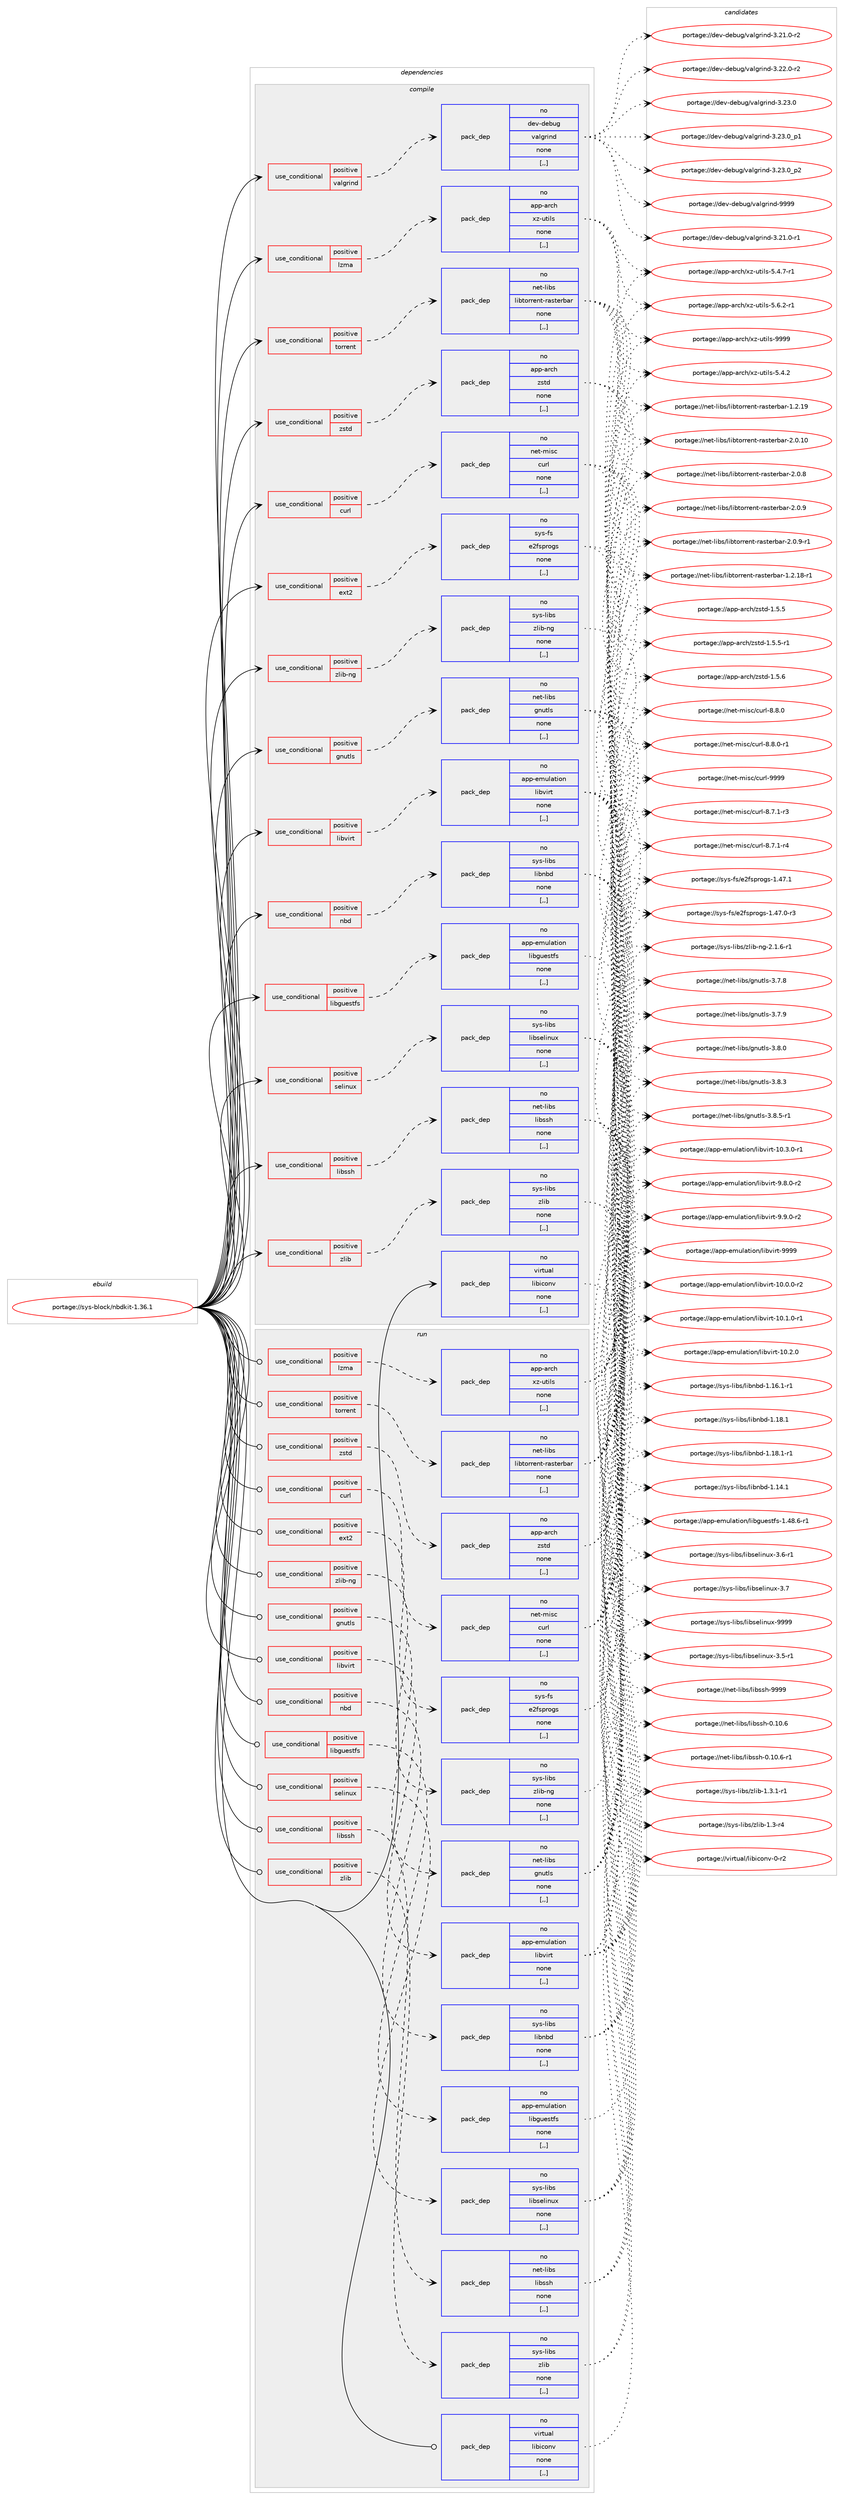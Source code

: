 digraph prolog {

# *************
# Graph options
# *************

newrank=true;
concentrate=true;
compound=true;
graph [rankdir=LR,fontname=Helvetica,fontsize=10,ranksep=1.5];#, ranksep=2.5, nodesep=0.2];
edge  [arrowhead=vee];
node  [fontname=Helvetica,fontsize=10];

# **********
# The ebuild
# **********

subgraph cluster_leftcol {
color=gray;
rank=same;
label=<<i>ebuild</i>>;
id [label="portage://sys-block/nbdkit-1.36.1", color=red, width=4, href="../sys-block/nbdkit-1.36.1.svg"];
}

# ****************
# The dependencies
# ****************

subgraph cluster_midcol {
color=gray;
label=<<i>dependencies</i>>;
subgraph cluster_compile {
fillcolor="#eeeeee";
style=filled;
label=<<i>compile</i>>;
subgraph cond111016 {
dependency418530 [label=<<TABLE BORDER="0" CELLBORDER="1" CELLSPACING="0" CELLPADDING="4"><TR><TD ROWSPAN="3" CELLPADDING="10">use_conditional</TD></TR><TR><TD>positive</TD></TR><TR><TD>curl</TD></TR></TABLE>>, shape=none, color=red];
subgraph pack304645 {
dependency418531 [label=<<TABLE BORDER="0" CELLBORDER="1" CELLSPACING="0" CELLPADDING="4" WIDTH="220"><TR><TD ROWSPAN="6" CELLPADDING="30">pack_dep</TD></TR><TR><TD WIDTH="110">no</TD></TR><TR><TD>net-misc</TD></TR><TR><TD>curl</TD></TR><TR><TD>none</TD></TR><TR><TD>[,,]</TD></TR></TABLE>>, shape=none, color=blue];
}
dependency418530:e -> dependency418531:w [weight=20,style="dashed",arrowhead="vee"];
}
id:e -> dependency418530:w [weight=20,style="solid",arrowhead="vee"];
subgraph cond111017 {
dependency418532 [label=<<TABLE BORDER="0" CELLBORDER="1" CELLSPACING="0" CELLPADDING="4"><TR><TD ROWSPAN="3" CELLPADDING="10">use_conditional</TD></TR><TR><TD>positive</TD></TR><TR><TD>ext2</TD></TR></TABLE>>, shape=none, color=red];
subgraph pack304646 {
dependency418533 [label=<<TABLE BORDER="0" CELLBORDER="1" CELLSPACING="0" CELLPADDING="4" WIDTH="220"><TR><TD ROWSPAN="6" CELLPADDING="30">pack_dep</TD></TR><TR><TD WIDTH="110">no</TD></TR><TR><TD>sys-fs</TD></TR><TR><TD>e2fsprogs</TD></TR><TR><TD>none</TD></TR><TR><TD>[,,]</TD></TR></TABLE>>, shape=none, color=blue];
}
dependency418532:e -> dependency418533:w [weight=20,style="dashed",arrowhead="vee"];
}
id:e -> dependency418532:w [weight=20,style="solid",arrowhead="vee"];
subgraph cond111018 {
dependency418534 [label=<<TABLE BORDER="0" CELLBORDER="1" CELLSPACING="0" CELLPADDING="4"><TR><TD ROWSPAN="3" CELLPADDING="10">use_conditional</TD></TR><TR><TD>positive</TD></TR><TR><TD>gnutls</TD></TR></TABLE>>, shape=none, color=red];
subgraph pack304647 {
dependency418535 [label=<<TABLE BORDER="0" CELLBORDER="1" CELLSPACING="0" CELLPADDING="4" WIDTH="220"><TR><TD ROWSPAN="6" CELLPADDING="30">pack_dep</TD></TR><TR><TD WIDTH="110">no</TD></TR><TR><TD>net-libs</TD></TR><TR><TD>gnutls</TD></TR><TR><TD>none</TD></TR><TR><TD>[,,]</TD></TR></TABLE>>, shape=none, color=blue];
}
dependency418534:e -> dependency418535:w [weight=20,style="dashed",arrowhead="vee"];
}
id:e -> dependency418534:w [weight=20,style="solid",arrowhead="vee"];
subgraph cond111019 {
dependency418536 [label=<<TABLE BORDER="0" CELLBORDER="1" CELLSPACING="0" CELLPADDING="4"><TR><TD ROWSPAN="3" CELLPADDING="10">use_conditional</TD></TR><TR><TD>positive</TD></TR><TR><TD>libguestfs</TD></TR></TABLE>>, shape=none, color=red];
subgraph pack304648 {
dependency418537 [label=<<TABLE BORDER="0" CELLBORDER="1" CELLSPACING="0" CELLPADDING="4" WIDTH="220"><TR><TD ROWSPAN="6" CELLPADDING="30">pack_dep</TD></TR><TR><TD WIDTH="110">no</TD></TR><TR><TD>app-emulation</TD></TR><TR><TD>libguestfs</TD></TR><TR><TD>none</TD></TR><TR><TD>[,,]</TD></TR></TABLE>>, shape=none, color=blue];
}
dependency418536:e -> dependency418537:w [weight=20,style="dashed",arrowhead="vee"];
}
id:e -> dependency418536:w [weight=20,style="solid",arrowhead="vee"];
subgraph cond111020 {
dependency418538 [label=<<TABLE BORDER="0" CELLBORDER="1" CELLSPACING="0" CELLPADDING="4"><TR><TD ROWSPAN="3" CELLPADDING="10">use_conditional</TD></TR><TR><TD>positive</TD></TR><TR><TD>libssh</TD></TR></TABLE>>, shape=none, color=red];
subgraph pack304649 {
dependency418539 [label=<<TABLE BORDER="0" CELLBORDER="1" CELLSPACING="0" CELLPADDING="4" WIDTH="220"><TR><TD ROWSPAN="6" CELLPADDING="30">pack_dep</TD></TR><TR><TD WIDTH="110">no</TD></TR><TR><TD>net-libs</TD></TR><TR><TD>libssh</TD></TR><TR><TD>none</TD></TR><TR><TD>[,,]</TD></TR></TABLE>>, shape=none, color=blue];
}
dependency418538:e -> dependency418539:w [weight=20,style="dashed",arrowhead="vee"];
}
id:e -> dependency418538:w [weight=20,style="solid",arrowhead="vee"];
subgraph cond111021 {
dependency418540 [label=<<TABLE BORDER="0" CELLBORDER="1" CELLSPACING="0" CELLPADDING="4"><TR><TD ROWSPAN="3" CELLPADDING="10">use_conditional</TD></TR><TR><TD>positive</TD></TR><TR><TD>libvirt</TD></TR></TABLE>>, shape=none, color=red];
subgraph pack304650 {
dependency418541 [label=<<TABLE BORDER="0" CELLBORDER="1" CELLSPACING="0" CELLPADDING="4" WIDTH="220"><TR><TD ROWSPAN="6" CELLPADDING="30">pack_dep</TD></TR><TR><TD WIDTH="110">no</TD></TR><TR><TD>app-emulation</TD></TR><TR><TD>libvirt</TD></TR><TR><TD>none</TD></TR><TR><TD>[,,]</TD></TR></TABLE>>, shape=none, color=blue];
}
dependency418540:e -> dependency418541:w [weight=20,style="dashed",arrowhead="vee"];
}
id:e -> dependency418540:w [weight=20,style="solid",arrowhead="vee"];
subgraph cond111022 {
dependency418542 [label=<<TABLE BORDER="0" CELLBORDER="1" CELLSPACING="0" CELLPADDING="4"><TR><TD ROWSPAN="3" CELLPADDING="10">use_conditional</TD></TR><TR><TD>positive</TD></TR><TR><TD>lzma</TD></TR></TABLE>>, shape=none, color=red];
subgraph pack304651 {
dependency418543 [label=<<TABLE BORDER="0" CELLBORDER="1" CELLSPACING="0" CELLPADDING="4" WIDTH="220"><TR><TD ROWSPAN="6" CELLPADDING="30">pack_dep</TD></TR><TR><TD WIDTH="110">no</TD></TR><TR><TD>app-arch</TD></TR><TR><TD>xz-utils</TD></TR><TR><TD>none</TD></TR><TR><TD>[,,]</TD></TR></TABLE>>, shape=none, color=blue];
}
dependency418542:e -> dependency418543:w [weight=20,style="dashed",arrowhead="vee"];
}
id:e -> dependency418542:w [weight=20,style="solid",arrowhead="vee"];
subgraph cond111023 {
dependency418544 [label=<<TABLE BORDER="0" CELLBORDER="1" CELLSPACING="0" CELLPADDING="4"><TR><TD ROWSPAN="3" CELLPADDING="10">use_conditional</TD></TR><TR><TD>positive</TD></TR><TR><TD>nbd</TD></TR></TABLE>>, shape=none, color=red];
subgraph pack304652 {
dependency418545 [label=<<TABLE BORDER="0" CELLBORDER="1" CELLSPACING="0" CELLPADDING="4" WIDTH="220"><TR><TD ROWSPAN="6" CELLPADDING="30">pack_dep</TD></TR><TR><TD WIDTH="110">no</TD></TR><TR><TD>sys-libs</TD></TR><TR><TD>libnbd</TD></TR><TR><TD>none</TD></TR><TR><TD>[,,]</TD></TR></TABLE>>, shape=none, color=blue];
}
dependency418544:e -> dependency418545:w [weight=20,style="dashed",arrowhead="vee"];
}
id:e -> dependency418544:w [weight=20,style="solid",arrowhead="vee"];
subgraph cond111024 {
dependency418546 [label=<<TABLE BORDER="0" CELLBORDER="1" CELLSPACING="0" CELLPADDING="4"><TR><TD ROWSPAN="3" CELLPADDING="10">use_conditional</TD></TR><TR><TD>positive</TD></TR><TR><TD>selinux</TD></TR></TABLE>>, shape=none, color=red];
subgraph pack304653 {
dependency418547 [label=<<TABLE BORDER="0" CELLBORDER="1" CELLSPACING="0" CELLPADDING="4" WIDTH="220"><TR><TD ROWSPAN="6" CELLPADDING="30">pack_dep</TD></TR><TR><TD WIDTH="110">no</TD></TR><TR><TD>sys-libs</TD></TR><TR><TD>libselinux</TD></TR><TR><TD>none</TD></TR><TR><TD>[,,]</TD></TR></TABLE>>, shape=none, color=blue];
}
dependency418546:e -> dependency418547:w [weight=20,style="dashed",arrowhead="vee"];
}
id:e -> dependency418546:w [weight=20,style="solid",arrowhead="vee"];
subgraph cond111025 {
dependency418548 [label=<<TABLE BORDER="0" CELLBORDER="1" CELLSPACING="0" CELLPADDING="4"><TR><TD ROWSPAN="3" CELLPADDING="10">use_conditional</TD></TR><TR><TD>positive</TD></TR><TR><TD>torrent</TD></TR></TABLE>>, shape=none, color=red];
subgraph pack304654 {
dependency418549 [label=<<TABLE BORDER="0" CELLBORDER="1" CELLSPACING="0" CELLPADDING="4" WIDTH="220"><TR><TD ROWSPAN="6" CELLPADDING="30">pack_dep</TD></TR><TR><TD WIDTH="110">no</TD></TR><TR><TD>net-libs</TD></TR><TR><TD>libtorrent-rasterbar</TD></TR><TR><TD>none</TD></TR><TR><TD>[,,]</TD></TR></TABLE>>, shape=none, color=blue];
}
dependency418548:e -> dependency418549:w [weight=20,style="dashed",arrowhead="vee"];
}
id:e -> dependency418548:w [weight=20,style="solid",arrowhead="vee"];
subgraph cond111026 {
dependency418550 [label=<<TABLE BORDER="0" CELLBORDER="1" CELLSPACING="0" CELLPADDING="4"><TR><TD ROWSPAN="3" CELLPADDING="10">use_conditional</TD></TR><TR><TD>positive</TD></TR><TR><TD>valgrind</TD></TR></TABLE>>, shape=none, color=red];
subgraph pack304655 {
dependency418551 [label=<<TABLE BORDER="0" CELLBORDER="1" CELLSPACING="0" CELLPADDING="4" WIDTH="220"><TR><TD ROWSPAN="6" CELLPADDING="30">pack_dep</TD></TR><TR><TD WIDTH="110">no</TD></TR><TR><TD>dev-debug</TD></TR><TR><TD>valgrind</TD></TR><TR><TD>none</TD></TR><TR><TD>[,,]</TD></TR></TABLE>>, shape=none, color=blue];
}
dependency418550:e -> dependency418551:w [weight=20,style="dashed",arrowhead="vee"];
}
id:e -> dependency418550:w [weight=20,style="solid",arrowhead="vee"];
subgraph cond111027 {
dependency418552 [label=<<TABLE BORDER="0" CELLBORDER="1" CELLSPACING="0" CELLPADDING="4"><TR><TD ROWSPAN="3" CELLPADDING="10">use_conditional</TD></TR><TR><TD>positive</TD></TR><TR><TD>zlib</TD></TR></TABLE>>, shape=none, color=red];
subgraph pack304656 {
dependency418553 [label=<<TABLE BORDER="0" CELLBORDER="1" CELLSPACING="0" CELLPADDING="4" WIDTH="220"><TR><TD ROWSPAN="6" CELLPADDING="30">pack_dep</TD></TR><TR><TD WIDTH="110">no</TD></TR><TR><TD>sys-libs</TD></TR><TR><TD>zlib</TD></TR><TR><TD>none</TD></TR><TR><TD>[,,]</TD></TR></TABLE>>, shape=none, color=blue];
}
dependency418552:e -> dependency418553:w [weight=20,style="dashed",arrowhead="vee"];
}
id:e -> dependency418552:w [weight=20,style="solid",arrowhead="vee"];
subgraph cond111028 {
dependency418554 [label=<<TABLE BORDER="0" CELLBORDER="1" CELLSPACING="0" CELLPADDING="4"><TR><TD ROWSPAN="3" CELLPADDING="10">use_conditional</TD></TR><TR><TD>positive</TD></TR><TR><TD>zlib-ng</TD></TR></TABLE>>, shape=none, color=red];
subgraph pack304657 {
dependency418555 [label=<<TABLE BORDER="0" CELLBORDER="1" CELLSPACING="0" CELLPADDING="4" WIDTH="220"><TR><TD ROWSPAN="6" CELLPADDING="30">pack_dep</TD></TR><TR><TD WIDTH="110">no</TD></TR><TR><TD>sys-libs</TD></TR><TR><TD>zlib-ng</TD></TR><TR><TD>none</TD></TR><TR><TD>[,,]</TD></TR></TABLE>>, shape=none, color=blue];
}
dependency418554:e -> dependency418555:w [weight=20,style="dashed",arrowhead="vee"];
}
id:e -> dependency418554:w [weight=20,style="solid",arrowhead="vee"];
subgraph cond111029 {
dependency418556 [label=<<TABLE BORDER="0" CELLBORDER="1" CELLSPACING="0" CELLPADDING="4"><TR><TD ROWSPAN="3" CELLPADDING="10">use_conditional</TD></TR><TR><TD>positive</TD></TR><TR><TD>zstd</TD></TR></TABLE>>, shape=none, color=red];
subgraph pack304658 {
dependency418557 [label=<<TABLE BORDER="0" CELLBORDER="1" CELLSPACING="0" CELLPADDING="4" WIDTH="220"><TR><TD ROWSPAN="6" CELLPADDING="30">pack_dep</TD></TR><TR><TD WIDTH="110">no</TD></TR><TR><TD>app-arch</TD></TR><TR><TD>zstd</TD></TR><TR><TD>none</TD></TR><TR><TD>[,,]</TD></TR></TABLE>>, shape=none, color=blue];
}
dependency418556:e -> dependency418557:w [weight=20,style="dashed",arrowhead="vee"];
}
id:e -> dependency418556:w [weight=20,style="solid",arrowhead="vee"];
subgraph pack304659 {
dependency418558 [label=<<TABLE BORDER="0" CELLBORDER="1" CELLSPACING="0" CELLPADDING="4" WIDTH="220"><TR><TD ROWSPAN="6" CELLPADDING="30">pack_dep</TD></TR><TR><TD WIDTH="110">no</TD></TR><TR><TD>virtual</TD></TR><TR><TD>libiconv</TD></TR><TR><TD>none</TD></TR><TR><TD>[,,]</TD></TR></TABLE>>, shape=none, color=blue];
}
id:e -> dependency418558:w [weight=20,style="solid",arrowhead="vee"];
}
subgraph cluster_compileandrun {
fillcolor="#eeeeee";
style=filled;
label=<<i>compile and run</i>>;
}
subgraph cluster_run {
fillcolor="#eeeeee";
style=filled;
label=<<i>run</i>>;
subgraph cond111030 {
dependency418559 [label=<<TABLE BORDER="0" CELLBORDER="1" CELLSPACING="0" CELLPADDING="4"><TR><TD ROWSPAN="3" CELLPADDING="10">use_conditional</TD></TR><TR><TD>positive</TD></TR><TR><TD>curl</TD></TR></TABLE>>, shape=none, color=red];
subgraph pack304660 {
dependency418560 [label=<<TABLE BORDER="0" CELLBORDER="1" CELLSPACING="0" CELLPADDING="4" WIDTH="220"><TR><TD ROWSPAN="6" CELLPADDING="30">pack_dep</TD></TR><TR><TD WIDTH="110">no</TD></TR><TR><TD>net-misc</TD></TR><TR><TD>curl</TD></TR><TR><TD>none</TD></TR><TR><TD>[,,]</TD></TR></TABLE>>, shape=none, color=blue];
}
dependency418559:e -> dependency418560:w [weight=20,style="dashed",arrowhead="vee"];
}
id:e -> dependency418559:w [weight=20,style="solid",arrowhead="odot"];
subgraph cond111031 {
dependency418561 [label=<<TABLE BORDER="0" CELLBORDER="1" CELLSPACING="0" CELLPADDING="4"><TR><TD ROWSPAN="3" CELLPADDING="10">use_conditional</TD></TR><TR><TD>positive</TD></TR><TR><TD>ext2</TD></TR></TABLE>>, shape=none, color=red];
subgraph pack304661 {
dependency418562 [label=<<TABLE BORDER="0" CELLBORDER="1" CELLSPACING="0" CELLPADDING="4" WIDTH="220"><TR><TD ROWSPAN="6" CELLPADDING="30">pack_dep</TD></TR><TR><TD WIDTH="110">no</TD></TR><TR><TD>sys-fs</TD></TR><TR><TD>e2fsprogs</TD></TR><TR><TD>none</TD></TR><TR><TD>[,,]</TD></TR></TABLE>>, shape=none, color=blue];
}
dependency418561:e -> dependency418562:w [weight=20,style="dashed",arrowhead="vee"];
}
id:e -> dependency418561:w [weight=20,style="solid",arrowhead="odot"];
subgraph cond111032 {
dependency418563 [label=<<TABLE BORDER="0" CELLBORDER="1" CELLSPACING="0" CELLPADDING="4"><TR><TD ROWSPAN="3" CELLPADDING="10">use_conditional</TD></TR><TR><TD>positive</TD></TR><TR><TD>gnutls</TD></TR></TABLE>>, shape=none, color=red];
subgraph pack304662 {
dependency418564 [label=<<TABLE BORDER="0" CELLBORDER="1" CELLSPACING="0" CELLPADDING="4" WIDTH="220"><TR><TD ROWSPAN="6" CELLPADDING="30">pack_dep</TD></TR><TR><TD WIDTH="110">no</TD></TR><TR><TD>net-libs</TD></TR><TR><TD>gnutls</TD></TR><TR><TD>none</TD></TR><TR><TD>[,,]</TD></TR></TABLE>>, shape=none, color=blue];
}
dependency418563:e -> dependency418564:w [weight=20,style="dashed",arrowhead="vee"];
}
id:e -> dependency418563:w [weight=20,style="solid",arrowhead="odot"];
subgraph cond111033 {
dependency418565 [label=<<TABLE BORDER="0" CELLBORDER="1" CELLSPACING="0" CELLPADDING="4"><TR><TD ROWSPAN="3" CELLPADDING="10">use_conditional</TD></TR><TR><TD>positive</TD></TR><TR><TD>libguestfs</TD></TR></TABLE>>, shape=none, color=red];
subgraph pack304663 {
dependency418566 [label=<<TABLE BORDER="0" CELLBORDER="1" CELLSPACING="0" CELLPADDING="4" WIDTH="220"><TR><TD ROWSPAN="6" CELLPADDING="30">pack_dep</TD></TR><TR><TD WIDTH="110">no</TD></TR><TR><TD>app-emulation</TD></TR><TR><TD>libguestfs</TD></TR><TR><TD>none</TD></TR><TR><TD>[,,]</TD></TR></TABLE>>, shape=none, color=blue];
}
dependency418565:e -> dependency418566:w [weight=20,style="dashed",arrowhead="vee"];
}
id:e -> dependency418565:w [weight=20,style="solid",arrowhead="odot"];
subgraph cond111034 {
dependency418567 [label=<<TABLE BORDER="0" CELLBORDER="1" CELLSPACING="0" CELLPADDING="4"><TR><TD ROWSPAN="3" CELLPADDING="10">use_conditional</TD></TR><TR><TD>positive</TD></TR><TR><TD>libssh</TD></TR></TABLE>>, shape=none, color=red];
subgraph pack304664 {
dependency418568 [label=<<TABLE BORDER="0" CELLBORDER="1" CELLSPACING="0" CELLPADDING="4" WIDTH="220"><TR><TD ROWSPAN="6" CELLPADDING="30">pack_dep</TD></TR><TR><TD WIDTH="110">no</TD></TR><TR><TD>net-libs</TD></TR><TR><TD>libssh</TD></TR><TR><TD>none</TD></TR><TR><TD>[,,]</TD></TR></TABLE>>, shape=none, color=blue];
}
dependency418567:e -> dependency418568:w [weight=20,style="dashed",arrowhead="vee"];
}
id:e -> dependency418567:w [weight=20,style="solid",arrowhead="odot"];
subgraph cond111035 {
dependency418569 [label=<<TABLE BORDER="0" CELLBORDER="1" CELLSPACING="0" CELLPADDING="4"><TR><TD ROWSPAN="3" CELLPADDING="10">use_conditional</TD></TR><TR><TD>positive</TD></TR><TR><TD>libvirt</TD></TR></TABLE>>, shape=none, color=red];
subgraph pack304665 {
dependency418570 [label=<<TABLE BORDER="0" CELLBORDER="1" CELLSPACING="0" CELLPADDING="4" WIDTH="220"><TR><TD ROWSPAN="6" CELLPADDING="30">pack_dep</TD></TR><TR><TD WIDTH="110">no</TD></TR><TR><TD>app-emulation</TD></TR><TR><TD>libvirt</TD></TR><TR><TD>none</TD></TR><TR><TD>[,,]</TD></TR></TABLE>>, shape=none, color=blue];
}
dependency418569:e -> dependency418570:w [weight=20,style="dashed",arrowhead="vee"];
}
id:e -> dependency418569:w [weight=20,style="solid",arrowhead="odot"];
subgraph cond111036 {
dependency418571 [label=<<TABLE BORDER="0" CELLBORDER="1" CELLSPACING="0" CELLPADDING="4"><TR><TD ROWSPAN="3" CELLPADDING="10">use_conditional</TD></TR><TR><TD>positive</TD></TR><TR><TD>lzma</TD></TR></TABLE>>, shape=none, color=red];
subgraph pack304666 {
dependency418572 [label=<<TABLE BORDER="0" CELLBORDER="1" CELLSPACING="0" CELLPADDING="4" WIDTH="220"><TR><TD ROWSPAN="6" CELLPADDING="30">pack_dep</TD></TR><TR><TD WIDTH="110">no</TD></TR><TR><TD>app-arch</TD></TR><TR><TD>xz-utils</TD></TR><TR><TD>none</TD></TR><TR><TD>[,,]</TD></TR></TABLE>>, shape=none, color=blue];
}
dependency418571:e -> dependency418572:w [weight=20,style="dashed",arrowhead="vee"];
}
id:e -> dependency418571:w [weight=20,style="solid",arrowhead="odot"];
subgraph cond111037 {
dependency418573 [label=<<TABLE BORDER="0" CELLBORDER="1" CELLSPACING="0" CELLPADDING="4"><TR><TD ROWSPAN="3" CELLPADDING="10">use_conditional</TD></TR><TR><TD>positive</TD></TR><TR><TD>nbd</TD></TR></TABLE>>, shape=none, color=red];
subgraph pack304667 {
dependency418574 [label=<<TABLE BORDER="0" CELLBORDER="1" CELLSPACING="0" CELLPADDING="4" WIDTH="220"><TR><TD ROWSPAN="6" CELLPADDING="30">pack_dep</TD></TR><TR><TD WIDTH="110">no</TD></TR><TR><TD>sys-libs</TD></TR><TR><TD>libnbd</TD></TR><TR><TD>none</TD></TR><TR><TD>[,,]</TD></TR></TABLE>>, shape=none, color=blue];
}
dependency418573:e -> dependency418574:w [weight=20,style="dashed",arrowhead="vee"];
}
id:e -> dependency418573:w [weight=20,style="solid",arrowhead="odot"];
subgraph cond111038 {
dependency418575 [label=<<TABLE BORDER="0" CELLBORDER="1" CELLSPACING="0" CELLPADDING="4"><TR><TD ROWSPAN="3" CELLPADDING="10">use_conditional</TD></TR><TR><TD>positive</TD></TR><TR><TD>selinux</TD></TR></TABLE>>, shape=none, color=red];
subgraph pack304668 {
dependency418576 [label=<<TABLE BORDER="0" CELLBORDER="1" CELLSPACING="0" CELLPADDING="4" WIDTH="220"><TR><TD ROWSPAN="6" CELLPADDING="30">pack_dep</TD></TR><TR><TD WIDTH="110">no</TD></TR><TR><TD>sys-libs</TD></TR><TR><TD>libselinux</TD></TR><TR><TD>none</TD></TR><TR><TD>[,,]</TD></TR></TABLE>>, shape=none, color=blue];
}
dependency418575:e -> dependency418576:w [weight=20,style="dashed",arrowhead="vee"];
}
id:e -> dependency418575:w [weight=20,style="solid",arrowhead="odot"];
subgraph cond111039 {
dependency418577 [label=<<TABLE BORDER="0" CELLBORDER="1" CELLSPACING="0" CELLPADDING="4"><TR><TD ROWSPAN="3" CELLPADDING="10">use_conditional</TD></TR><TR><TD>positive</TD></TR><TR><TD>torrent</TD></TR></TABLE>>, shape=none, color=red];
subgraph pack304669 {
dependency418578 [label=<<TABLE BORDER="0" CELLBORDER="1" CELLSPACING="0" CELLPADDING="4" WIDTH="220"><TR><TD ROWSPAN="6" CELLPADDING="30">pack_dep</TD></TR><TR><TD WIDTH="110">no</TD></TR><TR><TD>net-libs</TD></TR><TR><TD>libtorrent-rasterbar</TD></TR><TR><TD>none</TD></TR><TR><TD>[,,]</TD></TR></TABLE>>, shape=none, color=blue];
}
dependency418577:e -> dependency418578:w [weight=20,style="dashed",arrowhead="vee"];
}
id:e -> dependency418577:w [weight=20,style="solid",arrowhead="odot"];
subgraph cond111040 {
dependency418579 [label=<<TABLE BORDER="0" CELLBORDER="1" CELLSPACING="0" CELLPADDING="4"><TR><TD ROWSPAN="3" CELLPADDING="10">use_conditional</TD></TR><TR><TD>positive</TD></TR><TR><TD>zlib</TD></TR></TABLE>>, shape=none, color=red];
subgraph pack304670 {
dependency418580 [label=<<TABLE BORDER="0" CELLBORDER="1" CELLSPACING="0" CELLPADDING="4" WIDTH="220"><TR><TD ROWSPAN="6" CELLPADDING="30">pack_dep</TD></TR><TR><TD WIDTH="110">no</TD></TR><TR><TD>sys-libs</TD></TR><TR><TD>zlib</TD></TR><TR><TD>none</TD></TR><TR><TD>[,,]</TD></TR></TABLE>>, shape=none, color=blue];
}
dependency418579:e -> dependency418580:w [weight=20,style="dashed",arrowhead="vee"];
}
id:e -> dependency418579:w [weight=20,style="solid",arrowhead="odot"];
subgraph cond111041 {
dependency418581 [label=<<TABLE BORDER="0" CELLBORDER="1" CELLSPACING="0" CELLPADDING="4"><TR><TD ROWSPAN="3" CELLPADDING="10">use_conditional</TD></TR><TR><TD>positive</TD></TR><TR><TD>zlib-ng</TD></TR></TABLE>>, shape=none, color=red];
subgraph pack304671 {
dependency418582 [label=<<TABLE BORDER="0" CELLBORDER="1" CELLSPACING="0" CELLPADDING="4" WIDTH="220"><TR><TD ROWSPAN="6" CELLPADDING="30">pack_dep</TD></TR><TR><TD WIDTH="110">no</TD></TR><TR><TD>sys-libs</TD></TR><TR><TD>zlib-ng</TD></TR><TR><TD>none</TD></TR><TR><TD>[,,]</TD></TR></TABLE>>, shape=none, color=blue];
}
dependency418581:e -> dependency418582:w [weight=20,style="dashed",arrowhead="vee"];
}
id:e -> dependency418581:w [weight=20,style="solid",arrowhead="odot"];
subgraph cond111042 {
dependency418583 [label=<<TABLE BORDER="0" CELLBORDER="1" CELLSPACING="0" CELLPADDING="4"><TR><TD ROWSPAN="3" CELLPADDING="10">use_conditional</TD></TR><TR><TD>positive</TD></TR><TR><TD>zstd</TD></TR></TABLE>>, shape=none, color=red];
subgraph pack304672 {
dependency418584 [label=<<TABLE BORDER="0" CELLBORDER="1" CELLSPACING="0" CELLPADDING="4" WIDTH="220"><TR><TD ROWSPAN="6" CELLPADDING="30">pack_dep</TD></TR><TR><TD WIDTH="110">no</TD></TR><TR><TD>app-arch</TD></TR><TR><TD>zstd</TD></TR><TR><TD>none</TD></TR><TR><TD>[,,]</TD></TR></TABLE>>, shape=none, color=blue];
}
dependency418583:e -> dependency418584:w [weight=20,style="dashed",arrowhead="vee"];
}
id:e -> dependency418583:w [weight=20,style="solid",arrowhead="odot"];
subgraph pack304673 {
dependency418585 [label=<<TABLE BORDER="0" CELLBORDER="1" CELLSPACING="0" CELLPADDING="4" WIDTH="220"><TR><TD ROWSPAN="6" CELLPADDING="30">pack_dep</TD></TR><TR><TD WIDTH="110">no</TD></TR><TR><TD>virtual</TD></TR><TR><TD>libiconv</TD></TR><TR><TD>none</TD></TR><TR><TD>[,,]</TD></TR></TABLE>>, shape=none, color=blue];
}
id:e -> dependency418585:w [weight=20,style="solid",arrowhead="odot"];
}
}

# **************
# The candidates
# **************

subgraph cluster_choices {
rank=same;
color=gray;
label=<<i>candidates</i>>;

subgraph choice304645 {
color=black;
nodesep=1;
choice110101116451091051159947991171141084556465546494511451 [label="portage://net-misc/curl-8.7.1-r3", color=red, width=4,href="../net-misc/curl-8.7.1-r3.svg"];
choice110101116451091051159947991171141084556465546494511452 [label="portage://net-misc/curl-8.7.1-r4", color=red, width=4,href="../net-misc/curl-8.7.1-r4.svg"];
choice11010111645109105115994799117114108455646564648 [label="portage://net-misc/curl-8.8.0", color=red, width=4,href="../net-misc/curl-8.8.0.svg"];
choice110101116451091051159947991171141084556465646484511449 [label="portage://net-misc/curl-8.8.0-r1", color=red, width=4,href="../net-misc/curl-8.8.0-r1.svg"];
choice110101116451091051159947991171141084557575757 [label="portage://net-misc/curl-9999", color=red, width=4,href="../net-misc/curl-9999.svg"];
dependency418531:e -> choice110101116451091051159947991171141084556465546494511451:w [style=dotted,weight="100"];
dependency418531:e -> choice110101116451091051159947991171141084556465546494511452:w [style=dotted,weight="100"];
dependency418531:e -> choice11010111645109105115994799117114108455646564648:w [style=dotted,weight="100"];
dependency418531:e -> choice110101116451091051159947991171141084556465646484511449:w [style=dotted,weight="100"];
dependency418531:e -> choice110101116451091051159947991171141084557575757:w [style=dotted,weight="100"];
}
subgraph choice304646 {
color=black;
nodesep=1;
choice115121115451021154710150102115112114111103115454946525546484511451 [label="portage://sys-fs/e2fsprogs-1.47.0-r3", color=red, width=4,href="../sys-fs/e2fsprogs-1.47.0-r3.svg"];
choice11512111545102115471015010211511211411110311545494652554649 [label="portage://sys-fs/e2fsprogs-1.47.1", color=red, width=4,href="../sys-fs/e2fsprogs-1.47.1.svg"];
dependency418533:e -> choice115121115451021154710150102115112114111103115454946525546484511451:w [style=dotted,weight="100"];
dependency418533:e -> choice11512111545102115471015010211511211411110311545494652554649:w [style=dotted,weight="100"];
}
subgraph choice304647 {
color=black;
nodesep=1;
choice110101116451081059811547103110117116108115455146554656 [label="portage://net-libs/gnutls-3.7.8", color=red, width=4,href="../net-libs/gnutls-3.7.8.svg"];
choice110101116451081059811547103110117116108115455146554657 [label="portage://net-libs/gnutls-3.7.9", color=red, width=4,href="../net-libs/gnutls-3.7.9.svg"];
choice110101116451081059811547103110117116108115455146564648 [label="portage://net-libs/gnutls-3.8.0", color=red, width=4,href="../net-libs/gnutls-3.8.0.svg"];
choice110101116451081059811547103110117116108115455146564651 [label="portage://net-libs/gnutls-3.8.3", color=red, width=4,href="../net-libs/gnutls-3.8.3.svg"];
choice1101011164510810598115471031101171161081154551465646534511449 [label="portage://net-libs/gnutls-3.8.5-r1", color=red, width=4,href="../net-libs/gnutls-3.8.5-r1.svg"];
dependency418535:e -> choice110101116451081059811547103110117116108115455146554656:w [style=dotted,weight="100"];
dependency418535:e -> choice110101116451081059811547103110117116108115455146554657:w [style=dotted,weight="100"];
dependency418535:e -> choice110101116451081059811547103110117116108115455146564648:w [style=dotted,weight="100"];
dependency418535:e -> choice110101116451081059811547103110117116108115455146564651:w [style=dotted,weight="100"];
dependency418535:e -> choice1101011164510810598115471031101171161081154551465646534511449:w [style=dotted,weight="100"];
}
subgraph choice304648 {
color=black;
nodesep=1;
choice9711211245101109117108971161051111104710810598103117101115116102115454946525646544511449 [label="portage://app-emulation/libguestfs-1.48.6-r1", color=red, width=4,href="../app-emulation/libguestfs-1.48.6-r1.svg"];
dependency418537:e -> choice9711211245101109117108971161051111104710810598103117101115116102115454946525646544511449:w [style=dotted,weight="100"];
}
subgraph choice304649 {
color=black;
nodesep=1;
choice1101011164510810598115471081059811511510445484649484654 [label="portage://net-libs/libssh-0.10.6", color=red, width=4,href="../net-libs/libssh-0.10.6.svg"];
choice11010111645108105981154710810598115115104454846494846544511449 [label="portage://net-libs/libssh-0.10.6-r1", color=red, width=4,href="../net-libs/libssh-0.10.6-r1.svg"];
choice110101116451081059811547108105981151151044557575757 [label="portage://net-libs/libssh-9999", color=red, width=4,href="../net-libs/libssh-9999.svg"];
dependency418539:e -> choice1101011164510810598115471081059811511510445484649484654:w [style=dotted,weight="100"];
dependency418539:e -> choice11010111645108105981154710810598115115104454846494846544511449:w [style=dotted,weight="100"];
dependency418539:e -> choice110101116451081059811547108105981151151044557575757:w [style=dotted,weight="100"];
}
subgraph choice304650 {
color=black;
nodesep=1;
choice9711211245101109117108971161051111104710810598118105114116454948464846484511450 [label="portage://app-emulation/libvirt-10.0.0-r2", color=red, width=4,href="../app-emulation/libvirt-10.0.0-r2.svg"];
choice9711211245101109117108971161051111104710810598118105114116454948464946484511449 [label="portage://app-emulation/libvirt-10.1.0-r1", color=red, width=4,href="../app-emulation/libvirt-10.1.0-r1.svg"];
choice971121124510110911710897116105111110471081059811810511411645494846504648 [label="portage://app-emulation/libvirt-10.2.0", color=red, width=4,href="../app-emulation/libvirt-10.2.0.svg"];
choice9711211245101109117108971161051111104710810598118105114116454948465146484511449 [label="portage://app-emulation/libvirt-10.3.0-r1", color=red, width=4,href="../app-emulation/libvirt-10.3.0-r1.svg"];
choice97112112451011091171089711610511111047108105981181051141164557465646484511450 [label="portage://app-emulation/libvirt-9.8.0-r2", color=red, width=4,href="../app-emulation/libvirt-9.8.0-r2.svg"];
choice97112112451011091171089711610511111047108105981181051141164557465746484511450 [label="portage://app-emulation/libvirt-9.9.0-r2", color=red, width=4,href="../app-emulation/libvirt-9.9.0-r2.svg"];
choice97112112451011091171089711610511111047108105981181051141164557575757 [label="portage://app-emulation/libvirt-9999", color=red, width=4,href="../app-emulation/libvirt-9999.svg"];
dependency418541:e -> choice9711211245101109117108971161051111104710810598118105114116454948464846484511450:w [style=dotted,weight="100"];
dependency418541:e -> choice9711211245101109117108971161051111104710810598118105114116454948464946484511449:w [style=dotted,weight="100"];
dependency418541:e -> choice971121124510110911710897116105111110471081059811810511411645494846504648:w [style=dotted,weight="100"];
dependency418541:e -> choice9711211245101109117108971161051111104710810598118105114116454948465146484511449:w [style=dotted,weight="100"];
dependency418541:e -> choice97112112451011091171089711610511111047108105981181051141164557465646484511450:w [style=dotted,weight="100"];
dependency418541:e -> choice97112112451011091171089711610511111047108105981181051141164557465746484511450:w [style=dotted,weight="100"];
dependency418541:e -> choice97112112451011091171089711610511111047108105981181051141164557575757:w [style=dotted,weight="100"];
}
subgraph choice304651 {
color=black;
nodesep=1;
choice971121124597114991044712012245117116105108115455346524650 [label="portage://app-arch/xz-utils-5.4.2", color=red, width=4,href="../app-arch/xz-utils-5.4.2.svg"];
choice9711211245971149910447120122451171161051081154553465246554511449 [label="portage://app-arch/xz-utils-5.4.7-r1", color=red, width=4,href="../app-arch/xz-utils-5.4.7-r1.svg"];
choice9711211245971149910447120122451171161051081154553465446504511449 [label="portage://app-arch/xz-utils-5.6.2-r1", color=red, width=4,href="../app-arch/xz-utils-5.6.2-r1.svg"];
choice9711211245971149910447120122451171161051081154557575757 [label="portage://app-arch/xz-utils-9999", color=red, width=4,href="../app-arch/xz-utils-9999.svg"];
dependency418543:e -> choice971121124597114991044712012245117116105108115455346524650:w [style=dotted,weight="100"];
dependency418543:e -> choice9711211245971149910447120122451171161051081154553465246554511449:w [style=dotted,weight="100"];
dependency418543:e -> choice9711211245971149910447120122451171161051081154553465446504511449:w [style=dotted,weight="100"];
dependency418543:e -> choice9711211245971149910447120122451171161051081154557575757:w [style=dotted,weight="100"];
}
subgraph choice304652 {
color=black;
nodesep=1;
choice115121115451081059811547108105981109810045494649524649 [label="portage://sys-libs/libnbd-1.14.1", color=red, width=4,href="../sys-libs/libnbd-1.14.1.svg"];
choice1151211154510810598115471081059811098100454946495446494511449 [label="portage://sys-libs/libnbd-1.16.1-r1", color=red, width=4,href="../sys-libs/libnbd-1.16.1-r1.svg"];
choice115121115451081059811547108105981109810045494649564649 [label="portage://sys-libs/libnbd-1.18.1", color=red, width=4,href="../sys-libs/libnbd-1.18.1.svg"];
choice1151211154510810598115471081059811098100454946495646494511449 [label="portage://sys-libs/libnbd-1.18.1-r1", color=red, width=4,href="../sys-libs/libnbd-1.18.1-r1.svg"];
dependency418545:e -> choice115121115451081059811547108105981109810045494649524649:w [style=dotted,weight="100"];
dependency418545:e -> choice1151211154510810598115471081059811098100454946495446494511449:w [style=dotted,weight="100"];
dependency418545:e -> choice115121115451081059811547108105981109810045494649564649:w [style=dotted,weight="100"];
dependency418545:e -> choice1151211154510810598115471081059811098100454946495646494511449:w [style=dotted,weight="100"];
}
subgraph choice304653 {
color=black;
nodesep=1;
choice11512111545108105981154710810598115101108105110117120455146534511449 [label="portage://sys-libs/libselinux-3.5-r1", color=red, width=4,href="../sys-libs/libselinux-3.5-r1.svg"];
choice11512111545108105981154710810598115101108105110117120455146544511449 [label="portage://sys-libs/libselinux-3.6-r1", color=red, width=4,href="../sys-libs/libselinux-3.6-r1.svg"];
choice1151211154510810598115471081059811510110810511011712045514655 [label="portage://sys-libs/libselinux-3.7", color=red, width=4,href="../sys-libs/libselinux-3.7.svg"];
choice115121115451081059811547108105981151011081051101171204557575757 [label="portage://sys-libs/libselinux-9999", color=red, width=4,href="../sys-libs/libselinux-9999.svg"];
dependency418547:e -> choice11512111545108105981154710810598115101108105110117120455146534511449:w [style=dotted,weight="100"];
dependency418547:e -> choice11512111545108105981154710810598115101108105110117120455146544511449:w [style=dotted,weight="100"];
dependency418547:e -> choice1151211154510810598115471081059811510110810511011712045514655:w [style=dotted,weight="100"];
dependency418547:e -> choice115121115451081059811547108105981151011081051101171204557575757:w [style=dotted,weight="100"];
}
subgraph choice304654 {
color=black;
nodesep=1;
choice1101011164510810598115471081059811611111411410111011645114971151161011149897114454946504649564511449 [label="portage://net-libs/libtorrent-rasterbar-1.2.18-r1", color=red, width=4,href="../net-libs/libtorrent-rasterbar-1.2.18-r1.svg"];
choice110101116451081059811547108105981161111141141011101164511497115116101114989711445494650464957 [label="portage://net-libs/libtorrent-rasterbar-1.2.19", color=red, width=4,href="../net-libs/libtorrent-rasterbar-1.2.19.svg"];
choice110101116451081059811547108105981161111141141011101164511497115116101114989711445504648464948 [label="portage://net-libs/libtorrent-rasterbar-2.0.10", color=red, width=4,href="../net-libs/libtorrent-rasterbar-2.0.10.svg"];
choice1101011164510810598115471081059811611111411410111011645114971151161011149897114455046484656 [label="portage://net-libs/libtorrent-rasterbar-2.0.8", color=red, width=4,href="../net-libs/libtorrent-rasterbar-2.0.8.svg"];
choice1101011164510810598115471081059811611111411410111011645114971151161011149897114455046484657 [label="portage://net-libs/libtorrent-rasterbar-2.0.9", color=red, width=4,href="../net-libs/libtorrent-rasterbar-2.0.9.svg"];
choice11010111645108105981154710810598116111114114101110116451149711511610111498971144550464846574511449 [label="portage://net-libs/libtorrent-rasterbar-2.0.9-r1", color=red, width=4,href="../net-libs/libtorrent-rasterbar-2.0.9-r1.svg"];
dependency418549:e -> choice1101011164510810598115471081059811611111411410111011645114971151161011149897114454946504649564511449:w [style=dotted,weight="100"];
dependency418549:e -> choice110101116451081059811547108105981161111141141011101164511497115116101114989711445494650464957:w [style=dotted,weight="100"];
dependency418549:e -> choice110101116451081059811547108105981161111141141011101164511497115116101114989711445504648464948:w [style=dotted,weight="100"];
dependency418549:e -> choice1101011164510810598115471081059811611111411410111011645114971151161011149897114455046484656:w [style=dotted,weight="100"];
dependency418549:e -> choice1101011164510810598115471081059811611111411410111011645114971151161011149897114455046484657:w [style=dotted,weight="100"];
dependency418549:e -> choice11010111645108105981154710810598116111114114101110116451149711511610111498971144550464846574511449:w [style=dotted,weight="100"];
}
subgraph choice304655 {
color=black;
nodesep=1;
choice10010111845100101981171034711897108103114105110100455146504946484511449 [label="portage://dev-debug/valgrind-3.21.0-r1", color=red, width=4,href="../dev-debug/valgrind-3.21.0-r1.svg"];
choice10010111845100101981171034711897108103114105110100455146504946484511450 [label="portage://dev-debug/valgrind-3.21.0-r2", color=red, width=4,href="../dev-debug/valgrind-3.21.0-r2.svg"];
choice10010111845100101981171034711897108103114105110100455146505046484511450 [label="portage://dev-debug/valgrind-3.22.0-r2", color=red, width=4,href="../dev-debug/valgrind-3.22.0-r2.svg"];
choice1001011184510010198117103471189710810311410511010045514650514648 [label="portage://dev-debug/valgrind-3.23.0", color=red, width=4,href="../dev-debug/valgrind-3.23.0.svg"];
choice10010111845100101981171034711897108103114105110100455146505146489511249 [label="portage://dev-debug/valgrind-3.23.0_p1", color=red, width=4,href="../dev-debug/valgrind-3.23.0_p1.svg"];
choice10010111845100101981171034711897108103114105110100455146505146489511250 [label="portage://dev-debug/valgrind-3.23.0_p2", color=red, width=4,href="../dev-debug/valgrind-3.23.0_p2.svg"];
choice100101118451001019811710347118971081031141051101004557575757 [label="portage://dev-debug/valgrind-9999", color=red, width=4,href="../dev-debug/valgrind-9999.svg"];
dependency418551:e -> choice10010111845100101981171034711897108103114105110100455146504946484511449:w [style=dotted,weight="100"];
dependency418551:e -> choice10010111845100101981171034711897108103114105110100455146504946484511450:w [style=dotted,weight="100"];
dependency418551:e -> choice10010111845100101981171034711897108103114105110100455146505046484511450:w [style=dotted,weight="100"];
dependency418551:e -> choice1001011184510010198117103471189710810311410511010045514650514648:w [style=dotted,weight="100"];
dependency418551:e -> choice10010111845100101981171034711897108103114105110100455146505146489511249:w [style=dotted,weight="100"];
dependency418551:e -> choice10010111845100101981171034711897108103114105110100455146505146489511250:w [style=dotted,weight="100"];
dependency418551:e -> choice100101118451001019811710347118971081031141051101004557575757:w [style=dotted,weight="100"];
}
subgraph choice304656 {
color=black;
nodesep=1;
choice11512111545108105981154712210810598454946514511452 [label="portage://sys-libs/zlib-1.3-r4", color=red, width=4,href="../sys-libs/zlib-1.3-r4.svg"];
choice115121115451081059811547122108105984549465146494511449 [label="portage://sys-libs/zlib-1.3.1-r1", color=red, width=4,href="../sys-libs/zlib-1.3.1-r1.svg"];
dependency418553:e -> choice11512111545108105981154712210810598454946514511452:w [style=dotted,weight="100"];
dependency418553:e -> choice115121115451081059811547122108105984549465146494511449:w [style=dotted,weight="100"];
}
subgraph choice304657 {
color=black;
nodesep=1;
choice11512111545108105981154712210810598451101034550464946544511449 [label="portage://sys-libs/zlib-ng-2.1.6-r1", color=red, width=4,href="../sys-libs/zlib-ng-2.1.6-r1.svg"];
dependency418555:e -> choice11512111545108105981154712210810598451101034550464946544511449:w [style=dotted,weight="100"];
}
subgraph choice304658 {
color=black;
nodesep=1;
choice9711211245971149910447122115116100454946534653 [label="portage://app-arch/zstd-1.5.5", color=red, width=4,href="../app-arch/zstd-1.5.5.svg"];
choice97112112459711499104471221151161004549465346534511449 [label="portage://app-arch/zstd-1.5.5-r1", color=red, width=4,href="../app-arch/zstd-1.5.5-r1.svg"];
choice9711211245971149910447122115116100454946534654 [label="portage://app-arch/zstd-1.5.6", color=red, width=4,href="../app-arch/zstd-1.5.6.svg"];
dependency418557:e -> choice9711211245971149910447122115116100454946534653:w [style=dotted,weight="100"];
dependency418557:e -> choice97112112459711499104471221151161004549465346534511449:w [style=dotted,weight="100"];
dependency418557:e -> choice9711211245971149910447122115116100454946534654:w [style=dotted,weight="100"];
}
subgraph choice304659 {
color=black;
nodesep=1;
choice1181051141161179710847108105981059911111011845484511450 [label="portage://virtual/libiconv-0-r2", color=red, width=4,href="../virtual/libiconv-0-r2.svg"];
dependency418558:e -> choice1181051141161179710847108105981059911111011845484511450:w [style=dotted,weight="100"];
}
subgraph choice304660 {
color=black;
nodesep=1;
choice110101116451091051159947991171141084556465546494511451 [label="portage://net-misc/curl-8.7.1-r3", color=red, width=4,href="../net-misc/curl-8.7.1-r3.svg"];
choice110101116451091051159947991171141084556465546494511452 [label="portage://net-misc/curl-8.7.1-r4", color=red, width=4,href="../net-misc/curl-8.7.1-r4.svg"];
choice11010111645109105115994799117114108455646564648 [label="portage://net-misc/curl-8.8.0", color=red, width=4,href="../net-misc/curl-8.8.0.svg"];
choice110101116451091051159947991171141084556465646484511449 [label="portage://net-misc/curl-8.8.0-r1", color=red, width=4,href="../net-misc/curl-8.8.0-r1.svg"];
choice110101116451091051159947991171141084557575757 [label="portage://net-misc/curl-9999", color=red, width=4,href="../net-misc/curl-9999.svg"];
dependency418560:e -> choice110101116451091051159947991171141084556465546494511451:w [style=dotted,weight="100"];
dependency418560:e -> choice110101116451091051159947991171141084556465546494511452:w [style=dotted,weight="100"];
dependency418560:e -> choice11010111645109105115994799117114108455646564648:w [style=dotted,weight="100"];
dependency418560:e -> choice110101116451091051159947991171141084556465646484511449:w [style=dotted,weight="100"];
dependency418560:e -> choice110101116451091051159947991171141084557575757:w [style=dotted,weight="100"];
}
subgraph choice304661 {
color=black;
nodesep=1;
choice115121115451021154710150102115112114111103115454946525546484511451 [label="portage://sys-fs/e2fsprogs-1.47.0-r3", color=red, width=4,href="../sys-fs/e2fsprogs-1.47.0-r3.svg"];
choice11512111545102115471015010211511211411110311545494652554649 [label="portage://sys-fs/e2fsprogs-1.47.1", color=red, width=4,href="../sys-fs/e2fsprogs-1.47.1.svg"];
dependency418562:e -> choice115121115451021154710150102115112114111103115454946525546484511451:w [style=dotted,weight="100"];
dependency418562:e -> choice11512111545102115471015010211511211411110311545494652554649:w [style=dotted,weight="100"];
}
subgraph choice304662 {
color=black;
nodesep=1;
choice110101116451081059811547103110117116108115455146554656 [label="portage://net-libs/gnutls-3.7.8", color=red, width=4,href="../net-libs/gnutls-3.7.8.svg"];
choice110101116451081059811547103110117116108115455146554657 [label="portage://net-libs/gnutls-3.7.9", color=red, width=4,href="../net-libs/gnutls-3.7.9.svg"];
choice110101116451081059811547103110117116108115455146564648 [label="portage://net-libs/gnutls-3.8.0", color=red, width=4,href="../net-libs/gnutls-3.8.0.svg"];
choice110101116451081059811547103110117116108115455146564651 [label="portage://net-libs/gnutls-3.8.3", color=red, width=4,href="../net-libs/gnutls-3.8.3.svg"];
choice1101011164510810598115471031101171161081154551465646534511449 [label="portage://net-libs/gnutls-3.8.5-r1", color=red, width=4,href="../net-libs/gnutls-3.8.5-r1.svg"];
dependency418564:e -> choice110101116451081059811547103110117116108115455146554656:w [style=dotted,weight="100"];
dependency418564:e -> choice110101116451081059811547103110117116108115455146554657:w [style=dotted,weight="100"];
dependency418564:e -> choice110101116451081059811547103110117116108115455146564648:w [style=dotted,weight="100"];
dependency418564:e -> choice110101116451081059811547103110117116108115455146564651:w [style=dotted,weight="100"];
dependency418564:e -> choice1101011164510810598115471031101171161081154551465646534511449:w [style=dotted,weight="100"];
}
subgraph choice304663 {
color=black;
nodesep=1;
choice9711211245101109117108971161051111104710810598103117101115116102115454946525646544511449 [label="portage://app-emulation/libguestfs-1.48.6-r1", color=red, width=4,href="../app-emulation/libguestfs-1.48.6-r1.svg"];
dependency418566:e -> choice9711211245101109117108971161051111104710810598103117101115116102115454946525646544511449:w [style=dotted,weight="100"];
}
subgraph choice304664 {
color=black;
nodesep=1;
choice1101011164510810598115471081059811511510445484649484654 [label="portage://net-libs/libssh-0.10.6", color=red, width=4,href="../net-libs/libssh-0.10.6.svg"];
choice11010111645108105981154710810598115115104454846494846544511449 [label="portage://net-libs/libssh-0.10.6-r1", color=red, width=4,href="../net-libs/libssh-0.10.6-r1.svg"];
choice110101116451081059811547108105981151151044557575757 [label="portage://net-libs/libssh-9999", color=red, width=4,href="../net-libs/libssh-9999.svg"];
dependency418568:e -> choice1101011164510810598115471081059811511510445484649484654:w [style=dotted,weight="100"];
dependency418568:e -> choice11010111645108105981154710810598115115104454846494846544511449:w [style=dotted,weight="100"];
dependency418568:e -> choice110101116451081059811547108105981151151044557575757:w [style=dotted,weight="100"];
}
subgraph choice304665 {
color=black;
nodesep=1;
choice9711211245101109117108971161051111104710810598118105114116454948464846484511450 [label="portage://app-emulation/libvirt-10.0.0-r2", color=red, width=4,href="../app-emulation/libvirt-10.0.0-r2.svg"];
choice9711211245101109117108971161051111104710810598118105114116454948464946484511449 [label="portage://app-emulation/libvirt-10.1.0-r1", color=red, width=4,href="../app-emulation/libvirt-10.1.0-r1.svg"];
choice971121124510110911710897116105111110471081059811810511411645494846504648 [label="portage://app-emulation/libvirt-10.2.0", color=red, width=4,href="../app-emulation/libvirt-10.2.0.svg"];
choice9711211245101109117108971161051111104710810598118105114116454948465146484511449 [label="portage://app-emulation/libvirt-10.3.0-r1", color=red, width=4,href="../app-emulation/libvirt-10.3.0-r1.svg"];
choice97112112451011091171089711610511111047108105981181051141164557465646484511450 [label="portage://app-emulation/libvirt-9.8.0-r2", color=red, width=4,href="../app-emulation/libvirt-9.8.0-r2.svg"];
choice97112112451011091171089711610511111047108105981181051141164557465746484511450 [label="portage://app-emulation/libvirt-9.9.0-r2", color=red, width=4,href="../app-emulation/libvirt-9.9.0-r2.svg"];
choice97112112451011091171089711610511111047108105981181051141164557575757 [label="portage://app-emulation/libvirt-9999", color=red, width=4,href="../app-emulation/libvirt-9999.svg"];
dependency418570:e -> choice9711211245101109117108971161051111104710810598118105114116454948464846484511450:w [style=dotted,weight="100"];
dependency418570:e -> choice9711211245101109117108971161051111104710810598118105114116454948464946484511449:w [style=dotted,weight="100"];
dependency418570:e -> choice971121124510110911710897116105111110471081059811810511411645494846504648:w [style=dotted,weight="100"];
dependency418570:e -> choice9711211245101109117108971161051111104710810598118105114116454948465146484511449:w [style=dotted,weight="100"];
dependency418570:e -> choice97112112451011091171089711610511111047108105981181051141164557465646484511450:w [style=dotted,weight="100"];
dependency418570:e -> choice97112112451011091171089711610511111047108105981181051141164557465746484511450:w [style=dotted,weight="100"];
dependency418570:e -> choice97112112451011091171089711610511111047108105981181051141164557575757:w [style=dotted,weight="100"];
}
subgraph choice304666 {
color=black;
nodesep=1;
choice971121124597114991044712012245117116105108115455346524650 [label="portage://app-arch/xz-utils-5.4.2", color=red, width=4,href="../app-arch/xz-utils-5.4.2.svg"];
choice9711211245971149910447120122451171161051081154553465246554511449 [label="portage://app-arch/xz-utils-5.4.7-r1", color=red, width=4,href="../app-arch/xz-utils-5.4.7-r1.svg"];
choice9711211245971149910447120122451171161051081154553465446504511449 [label="portage://app-arch/xz-utils-5.6.2-r1", color=red, width=4,href="../app-arch/xz-utils-5.6.2-r1.svg"];
choice9711211245971149910447120122451171161051081154557575757 [label="portage://app-arch/xz-utils-9999", color=red, width=4,href="../app-arch/xz-utils-9999.svg"];
dependency418572:e -> choice971121124597114991044712012245117116105108115455346524650:w [style=dotted,weight="100"];
dependency418572:e -> choice9711211245971149910447120122451171161051081154553465246554511449:w [style=dotted,weight="100"];
dependency418572:e -> choice9711211245971149910447120122451171161051081154553465446504511449:w [style=dotted,weight="100"];
dependency418572:e -> choice9711211245971149910447120122451171161051081154557575757:w [style=dotted,weight="100"];
}
subgraph choice304667 {
color=black;
nodesep=1;
choice115121115451081059811547108105981109810045494649524649 [label="portage://sys-libs/libnbd-1.14.1", color=red, width=4,href="../sys-libs/libnbd-1.14.1.svg"];
choice1151211154510810598115471081059811098100454946495446494511449 [label="portage://sys-libs/libnbd-1.16.1-r1", color=red, width=4,href="../sys-libs/libnbd-1.16.1-r1.svg"];
choice115121115451081059811547108105981109810045494649564649 [label="portage://sys-libs/libnbd-1.18.1", color=red, width=4,href="../sys-libs/libnbd-1.18.1.svg"];
choice1151211154510810598115471081059811098100454946495646494511449 [label="portage://sys-libs/libnbd-1.18.1-r1", color=red, width=4,href="../sys-libs/libnbd-1.18.1-r1.svg"];
dependency418574:e -> choice115121115451081059811547108105981109810045494649524649:w [style=dotted,weight="100"];
dependency418574:e -> choice1151211154510810598115471081059811098100454946495446494511449:w [style=dotted,weight="100"];
dependency418574:e -> choice115121115451081059811547108105981109810045494649564649:w [style=dotted,weight="100"];
dependency418574:e -> choice1151211154510810598115471081059811098100454946495646494511449:w [style=dotted,weight="100"];
}
subgraph choice304668 {
color=black;
nodesep=1;
choice11512111545108105981154710810598115101108105110117120455146534511449 [label="portage://sys-libs/libselinux-3.5-r1", color=red, width=4,href="../sys-libs/libselinux-3.5-r1.svg"];
choice11512111545108105981154710810598115101108105110117120455146544511449 [label="portage://sys-libs/libselinux-3.6-r1", color=red, width=4,href="../sys-libs/libselinux-3.6-r1.svg"];
choice1151211154510810598115471081059811510110810511011712045514655 [label="portage://sys-libs/libselinux-3.7", color=red, width=4,href="../sys-libs/libselinux-3.7.svg"];
choice115121115451081059811547108105981151011081051101171204557575757 [label="portage://sys-libs/libselinux-9999", color=red, width=4,href="../sys-libs/libselinux-9999.svg"];
dependency418576:e -> choice11512111545108105981154710810598115101108105110117120455146534511449:w [style=dotted,weight="100"];
dependency418576:e -> choice11512111545108105981154710810598115101108105110117120455146544511449:w [style=dotted,weight="100"];
dependency418576:e -> choice1151211154510810598115471081059811510110810511011712045514655:w [style=dotted,weight="100"];
dependency418576:e -> choice115121115451081059811547108105981151011081051101171204557575757:w [style=dotted,weight="100"];
}
subgraph choice304669 {
color=black;
nodesep=1;
choice1101011164510810598115471081059811611111411410111011645114971151161011149897114454946504649564511449 [label="portage://net-libs/libtorrent-rasterbar-1.2.18-r1", color=red, width=4,href="../net-libs/libtorrent-rasterbar-1.2.18-r1.svg"];
choice110101116451081059811547108105981161111141141011101164511497115116101114989711445494650464957 [label="portage://net-libs/libtorrent-rasterbar-1.2.19", color=red, width=4,href="../net-libs/libtorrent-rasterbar-1.2.19.svg"];
choice110101116451081059811547108105981161111141141011101164511497115116101114989711445504648464948 [label="portage://net-libs/libtorrent-rasterbar-2.0.10", color=red, width=4,href="../net-libs/libtorrent-rasterbar-2.0.10.svg"];
choice1101011164510810598115471081059811611111411410111011645114971151161011149897114455046484656 [label="portage://net-libs/libtorrent-rasterbar-2.0.8", color=red, width=4,href="../net-libs/libtorrent-rasterbar-2.0.8.svg"];
choice1101011164510810598115471081059811611111411410111011645114971151161011149897114455046484657 [label="portage://net-libs/libtorrent-rasterbar-2.0.9", color=red, width=4,href="../net-libs/libtorrent-rasterbar-2.0.9.svg"];
choice11010111645108105981154710810598116111114114101110116451149711511610111498971144550464846574511449 [label="portage://net-libs/libtorrent-rasterbar-2.0.9-r1", color=red, width=4,href="../net-libs/libtorrent-rasterbar-2.0.9-r1.svg"];
dependency418578:e -> choice1101011164510810598115471081059811611111411410111011645114971151161011149897114454946504649564511449:w [style=dotted,weight="100"];
dependency418578:e -> choice110101116451081059811547108105981161111141141011101164511497115116101114989711445494650464957:w [style=dotted,weight="100"];
dependency418578:e -> choice110101116451081059811547108105981161111141141011101164511497115116101114989711445504648464948:w [style=dotted,weight="100"];
dependency418578:e -> choice1101011164510810598115471081059811611111411410111011645114971151161011149897114455046484656:w [style=dotted,weight="100"];
dependency418578:e -> choice1101011164510810598115471081059811611111411410111011645114971151161011149897114455046484657:w [style=dotted,weight="100"];
dependency418578:e -> choice11010111645108105981154710810598116111114114101110116451149711511610111498971144550464846574511449:w [style=dotted,weight="100"];
}
subgraph choice304670 {
color=black;
nodesep=1;
choice11512111545108105981154712210810598454946514511452 [label="portage://sys-libs/zlib-1.3-r4", color=red, width=4,href="../sys-libs/zlib-1.3-r4.svg"];
choice115121115451081059811547122108105984549465146494511449 [label="portage://sys-libs/zlib-1.3.1-r1", color=red, width=4,href="../sys-libs/zlib-1.3.1-r1.svg"];
dependency418580:e -> choice11512111545108105981154712210810598454946514511452:w [style=dotted,weight="100"];
dependency418580:e -> choice115121115451081059811547122108105984549465146494511449:w [style=dotted,weight="100"];
}
subgraph choice304671 {
color=black;
nodesep=1;
choice11512111545108105981154712210810598451101034550464946544511449 [label="portage://sys-libs/zlib-ng-2.1.6-r1", color=red, width=4,href="../sys-libs/zlib-ng-2.1.6-r1.svg"];
dependency418582:e -> choice11512111545108105981154712210810598451101034550464946544511449:w [style=dotted,weight="100"];
}
subgraph choice304672 {
color=black;
nodesep=1;
choice9711211245971149910447122115116100454946534653 [label="portage://app-arch/zstd-1.5.5", color=red, width=4,href="../app-arch/zstd-1.5.5.svg"];
choice97112112459711499104471221151161004549465346534511449 [label="portage://app-arch/zstd-1.5.5-r1", color=red, width=4,href="../app-arch/zstd-1.5.5-r1.svg"];
choice9711211245971149910447122115116100454946534654 [label="portage://app-arch/zstd-1.5.6", color=red, width=4,href="../app-arch/zstd-1.5.6.svg"];
dependency418584:e -> choice9711211245971149910447122115116100454946534653:w [style=dotted,weight="100"];
dependency418584:e -> choice97112112459711499104471221151161004549465346534511449:w [style=dotted,weight="100"];
dependency418584:e -> choice9711211245971149910447122115116100454946534654:w [style=dotted,weight="100"];
}
subgraph choice304673 {
color=black;
nodesep=1;
choice1181051141161179710847108105981059911111011845484511450 [label="portage://virtual/libiconv-0-r2", color=red, width=4,href="../virtual/libiconv-0-r2.svg"];
dependency418585:e -> choice1181051141161179710847108105981059911111011845484511450:w [style=dotted,weight="100"];
}
}

}
